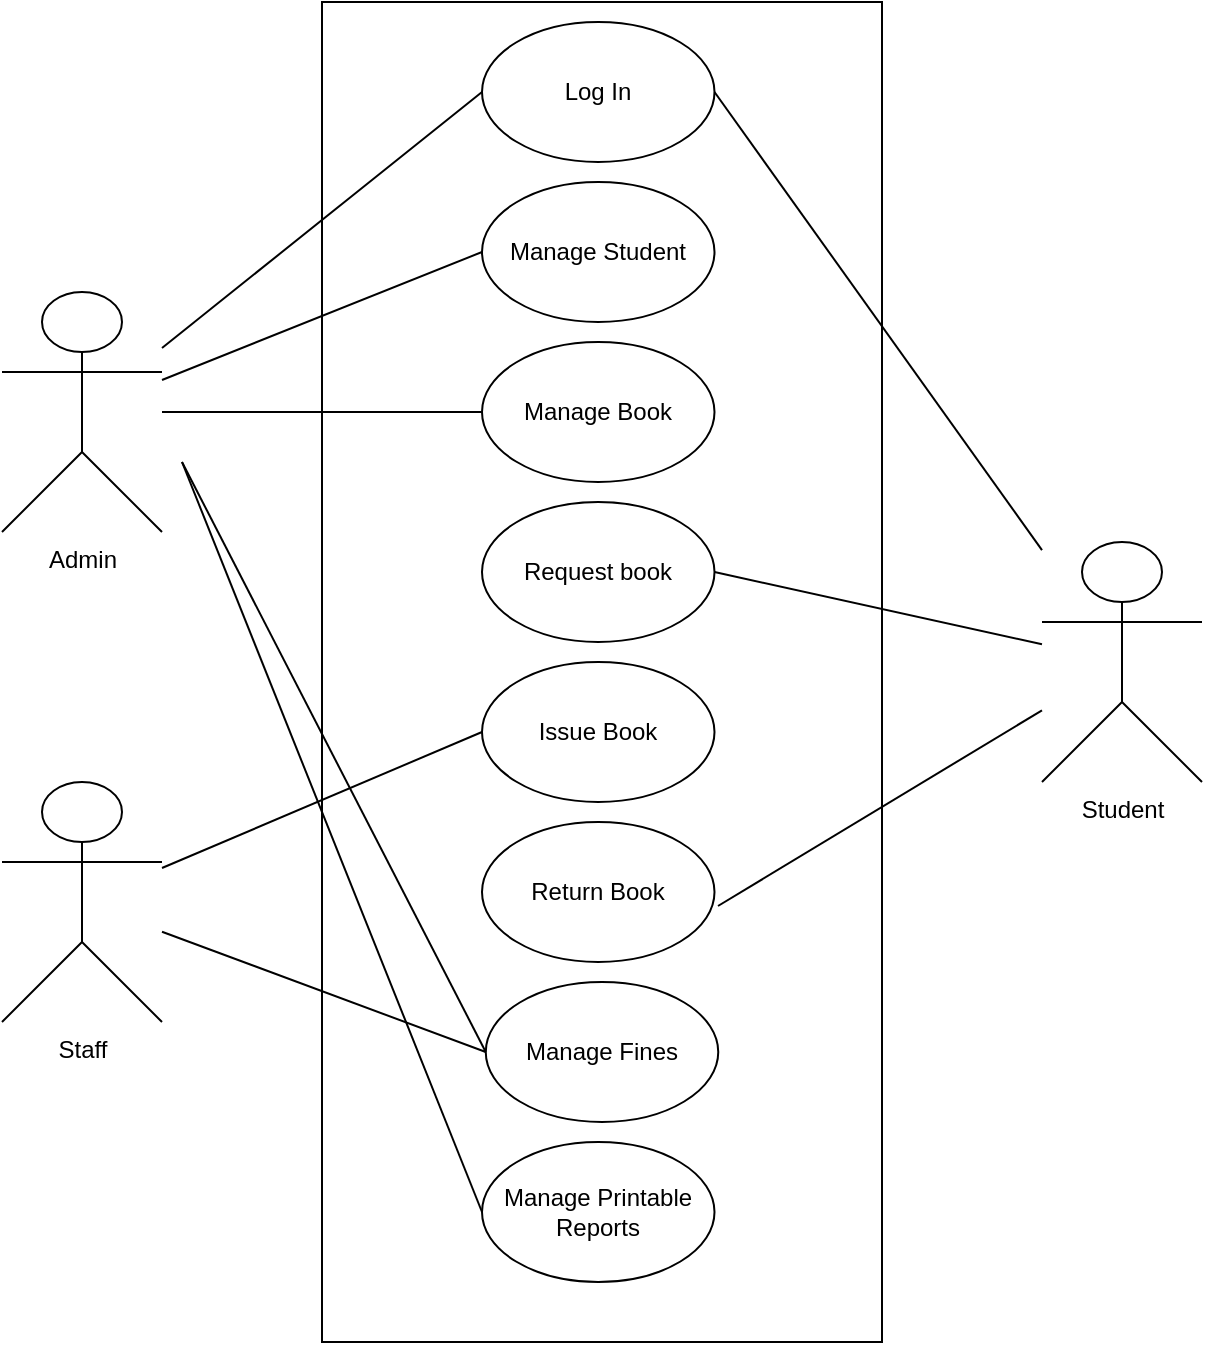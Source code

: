 <mxfile version="22.1.1" type="github">
  <diagram name="Page-1" id="JqbXBvx72ZZyYqK1889p">
    <mxGraphModel dx="880" dy="468" grid="1" gridSize="10" guides="1" tooltips="1" connect="1" arrows="1" fold="1" page="1" pageScale="1" pageWidth="850" pageHeight="1100" math="0" shadow="0">
      <root>
        <mxCell id="0" />
        <mxCell id="1" parent="0" />
        <mxCell id="itMkBh5yz5OK9GTrzqtW-25" style="rounded=0;orthogonalLoop=1;jettySize=auto;html=1;entryX=0;entryY=0.5;entryDx=0;entryDy=0;endArrow=none;endFill=0;" parent="1" source="itMkBh5yz5OK9GTrzqtW-1" target="itMkBh5yz5OK9GTrzqtW-8" edge="1">
          <mxGeometry relative="1" as="geometry" />
        </mxCell>
        <mxCell id="itMkBh5yz5OK9GTrzqtW-26" style="rounded=0;orthogonalLoop=1;jettySize=auto;html=1;entryX=0;entryY=0.5;entryDx=0;entryDy=0;endArrow=none;endFill=0;" parent="1" source="itMkBh5yz5OK9GTrzqtW-1" target="itMkBh5yz5OK9GTrzqtW-10" edge="1">
          <mxGeometry relative="1" as="geometry" />
        </mxCell>
        <mxCell id="itMkBh5yz5OK9GTrzqtW-27" style="rounded=0;orthogonalLoop=1;jettySize=auto;html=1;entryX=0;entryY=0.5;entryDx=0;entryDy=0;endArrow=none;endFill=0;" parent="1" source="itMkBh5yz5OK9GTrzqtW-1" target="itMkBh5yz5OK9GTrzqtW-16" edge="1">
          <mxGeometry relative="1" as="geometry" />
        </mxCell>
        <mxCell id="itMkBh5yz5OK9GTrzqtW-28" style="rounded=0;orthogonalLoop=1;jettySize=auto;html=1;entryX=0;entryY=0.5;entryDx=0;entryDy=0;endArrow=none;endFill=0;" parent="1" target="itMkBh5yz5OK9GTrzqtW-21" edge="1">
          <mxGeometry relative="1" as="geometry">
            <mxPoint x="210" y="320" as="sourcePoint" />
          </mxGeometry>
        </mxCell>
        <mxCell id="itMkBh5yz5OK9GTrzqtW-1" value="Admin" style="shape=umlActor;verticalLabelPosition=bottom;verticalAlign=top;html=1;outlineConnect=0;" parent="1" vertex="1">
          <mxGeometry x="120" y="235" width="80" height="120" as="geometry" />
        </mxCell>
        <mxCell id="itMkBh5yz5OK9GTrzqtW-7" value="" style="rounded=0;whiteSpace=wrap;html=1;fillColor=none;" parent="1" vertex="1">
          <mxGeometry x="280" y="90" width="280" height="670" as="geometry" />
        </mxCell>
        <mxCell id="itMkBh5yz5OK9GTrzqtW-8" value="Log In" style="ellipse;whiteSpace=wrap;html=1;fillColor=none;" parent="1" vertex="1">
          <mxGeometry x="360" y="100" width="116.25" height="70" as="geometry" />
        </mxCell>
        <mxCell id="itMkBh5yz5OK9GTrzqtW-10" value="Manage Student" style="ellipse;whiteSpace=wrap;html=1;fillColor=none;" parent="1" vertex="1">
          <mxGeometry x="360" y="180" width="116.25" height="70" as="geometry" />
        </mxCell>
        <mxCell id="itMkBh5yz5OK9GTrzqtW-16" value="Manage Book" style="ellipse;whiteSpace=wrap;html=1;fillColor=none;" parent="1" vertex="1">
          <mxGeometry x="360" y="260" width="116.25" height="70" as="geometry" />
        </mxCell>
        <mxCell id="itMkBh5yz5OK9GTrzqtW-17" value="Request book" style="ellipse;whiteSpace=wrap;html=1;fillColor=none;" parent="1" vertex="1">
          <mxGeometry x="360" y="340" width="116.25" height="70" as="geometry" />
        </mxCell>
        <mxCell id="itMkBh5yz5OK9GTrzqtW-19" value="Issue Book" style="ellipse;whiteSpace=wrap;html=1;fillColor=none;" parent="1" vertex="1">
          <mxGeometry x="360" y="420" width="116.25" height="70" as="geometry" />
        </mxCell>
        <mxCell id="itMkBh5yz5OK9GTrzqtW-20" value="Return Book" style="ellipse;whiteSpace=wrap;html=1;fillColor=none;" parent="1" vertex="1">
          <mxGeometry x="360" y="500" width="116.25" height="70" as="geometry" />
        </mxCell>
        <mxCell id="itMkBh5yz5OK9GTrzqtW-21" value="Manage Fines" style="ellipse;whiteSpace=wrap;html=1;fillColor=none;" parent="1" vertex="1">
          <mxGeometry x="361.88" y="580" width="116.25" height="70" as="geometry" />
        </mxCell>
        <mxCell id="itMkBh5yz5OK9GTrzqtW-22" value="Manage Printable Reports" style="ellipse;whiteSpace=wrap;html=1;fillColor=none;" parent="1" vertex="1">
          <mxGeometry x="360" y="660" width="116.25" height="70" as="geometry" />
        </mxCell>
        <mxCell id="itMkBh5yz5OK9GTrzqtW-29" style="rounded=0;orthogonalLoop=1;jettySize=auto;html=1;entryX=0;entryY=0.5;entryDx=0;entryDy=0;endArrow=none;endFill=0;" parent="1" source="itMkBh5yz5OK9GTrzqtW-23" target="itMkBh5yz5OK9GTrzqtW-19" edge="1">
          <mxGeometry relative="1" as="geometry" />
        </mxCell>
        <mxCell id="itMkBh5yz5OK9GTrzqtW-30" style="rounded=0;orthogonalLoop=1;jettySize=auto;html=1;entryX=0;entryY=0.5;entryDx=0;entryDy=0;endArrow=none;endFill=0;" parent="1" source="itMkBh5yz5OK9GTrzqtW-23" target="itMkBh5yz5OK9GTrzqtW-21" edge="1">
          <mxGeometry relative="1" as="geometry" />
        </mxCell>
        <mxCell id="itMkBh5yz5OK9GTrzqtW-23" value="Staff" style="shape=umlActor;verticalLabelPosition=bottom;verticalAlign=top;html=1;outlineConnect=0;" parent="1" vertex="1">
          <mxGeometry x="120" y="480" width="80" height="120" as="geometry" />
        </mxCell>
        <mxCell id="WZBMiDgrQ6TOwiLmEoE7-1" style="rounded=0;orthogonalLoop=1;jettySize=auto;html=1;entryX=1;entryY=0.5;entryDx=0;entryDy=0;endArrow=none;endFill=0;" edge="1" parent="1" source="itMkBh5yz5OK9GTrzqtW-24" target="itMkBh5yz5OK9GTrzqtW-8">
          <mxGeometry relative="1" as="geometry" />
        </mxCell>
        <mxCell id="WZBMiDgrQ6TOwiLmEoE7-2" style="rounded=0;orthogonalLoop=1;jettySize=auto;html=1;entryX=1;entryY=0.5;entryDx=0;entryDy=0;endArrow=none;endFill=0;" edge="1" parent="1" source="itMkBh5yz5OK9GTrzqtW-24" target="itMkBh5yz5OK9GTrzqtW-17">
          <mxGeometry relative="1" as="geometry" />
        </mxCell>
        <mxCell id="itMkBh5yz5OK9GTrzqtW-24" value="Student" style="shape=umlActor;verticalLabelPosition=bottom;verticalAlign=top;html=1;outlineConnect=0;" parent="1" vertex="1">
          <mxGeometry x="640" y="360" width="80" height="120" as="geometry" />
        </mxCell>
        <mxCell id="itMkBh5yz5OK9GTrzqtW-31" style="rounded=0;orthogonalLoop=1;jettySize=auto;html=1;entryX=0;entryY=0.5;entryDx=0;entryDy=0;endArrow=none;endFill=0;" parent="1" target="itMkBh5yz5OK9GTrzqtW-22" edge="1">
          <mxGeometry relative="1" as="geometry">
            <mxPoint x="210" y="320" as="sourcePoint" />
          </mxGeometry>
        </mxCell>
        <mxCell id="WZBMiDgrQ6TOwiLmEoE7-3" style="rounded=0;orthogonalLoop=1;jettySize=auto;html=1;entryX=1.015;entryY=0.6;entryDx=0;entryDy=0;entryPerimeter=0;endArrow=none;endFill=0;" edge="1" parent="1" source="itMkBh5yz5OK9GTrzqtW-24" target="itMkBh5yz5OK9GTrzqtW-20">
          <mxGeometry relative="1" as="geometry" />
        </mxCell>
      </root>
    </mxGraphModel>
  </diagram>
</mxfile>

